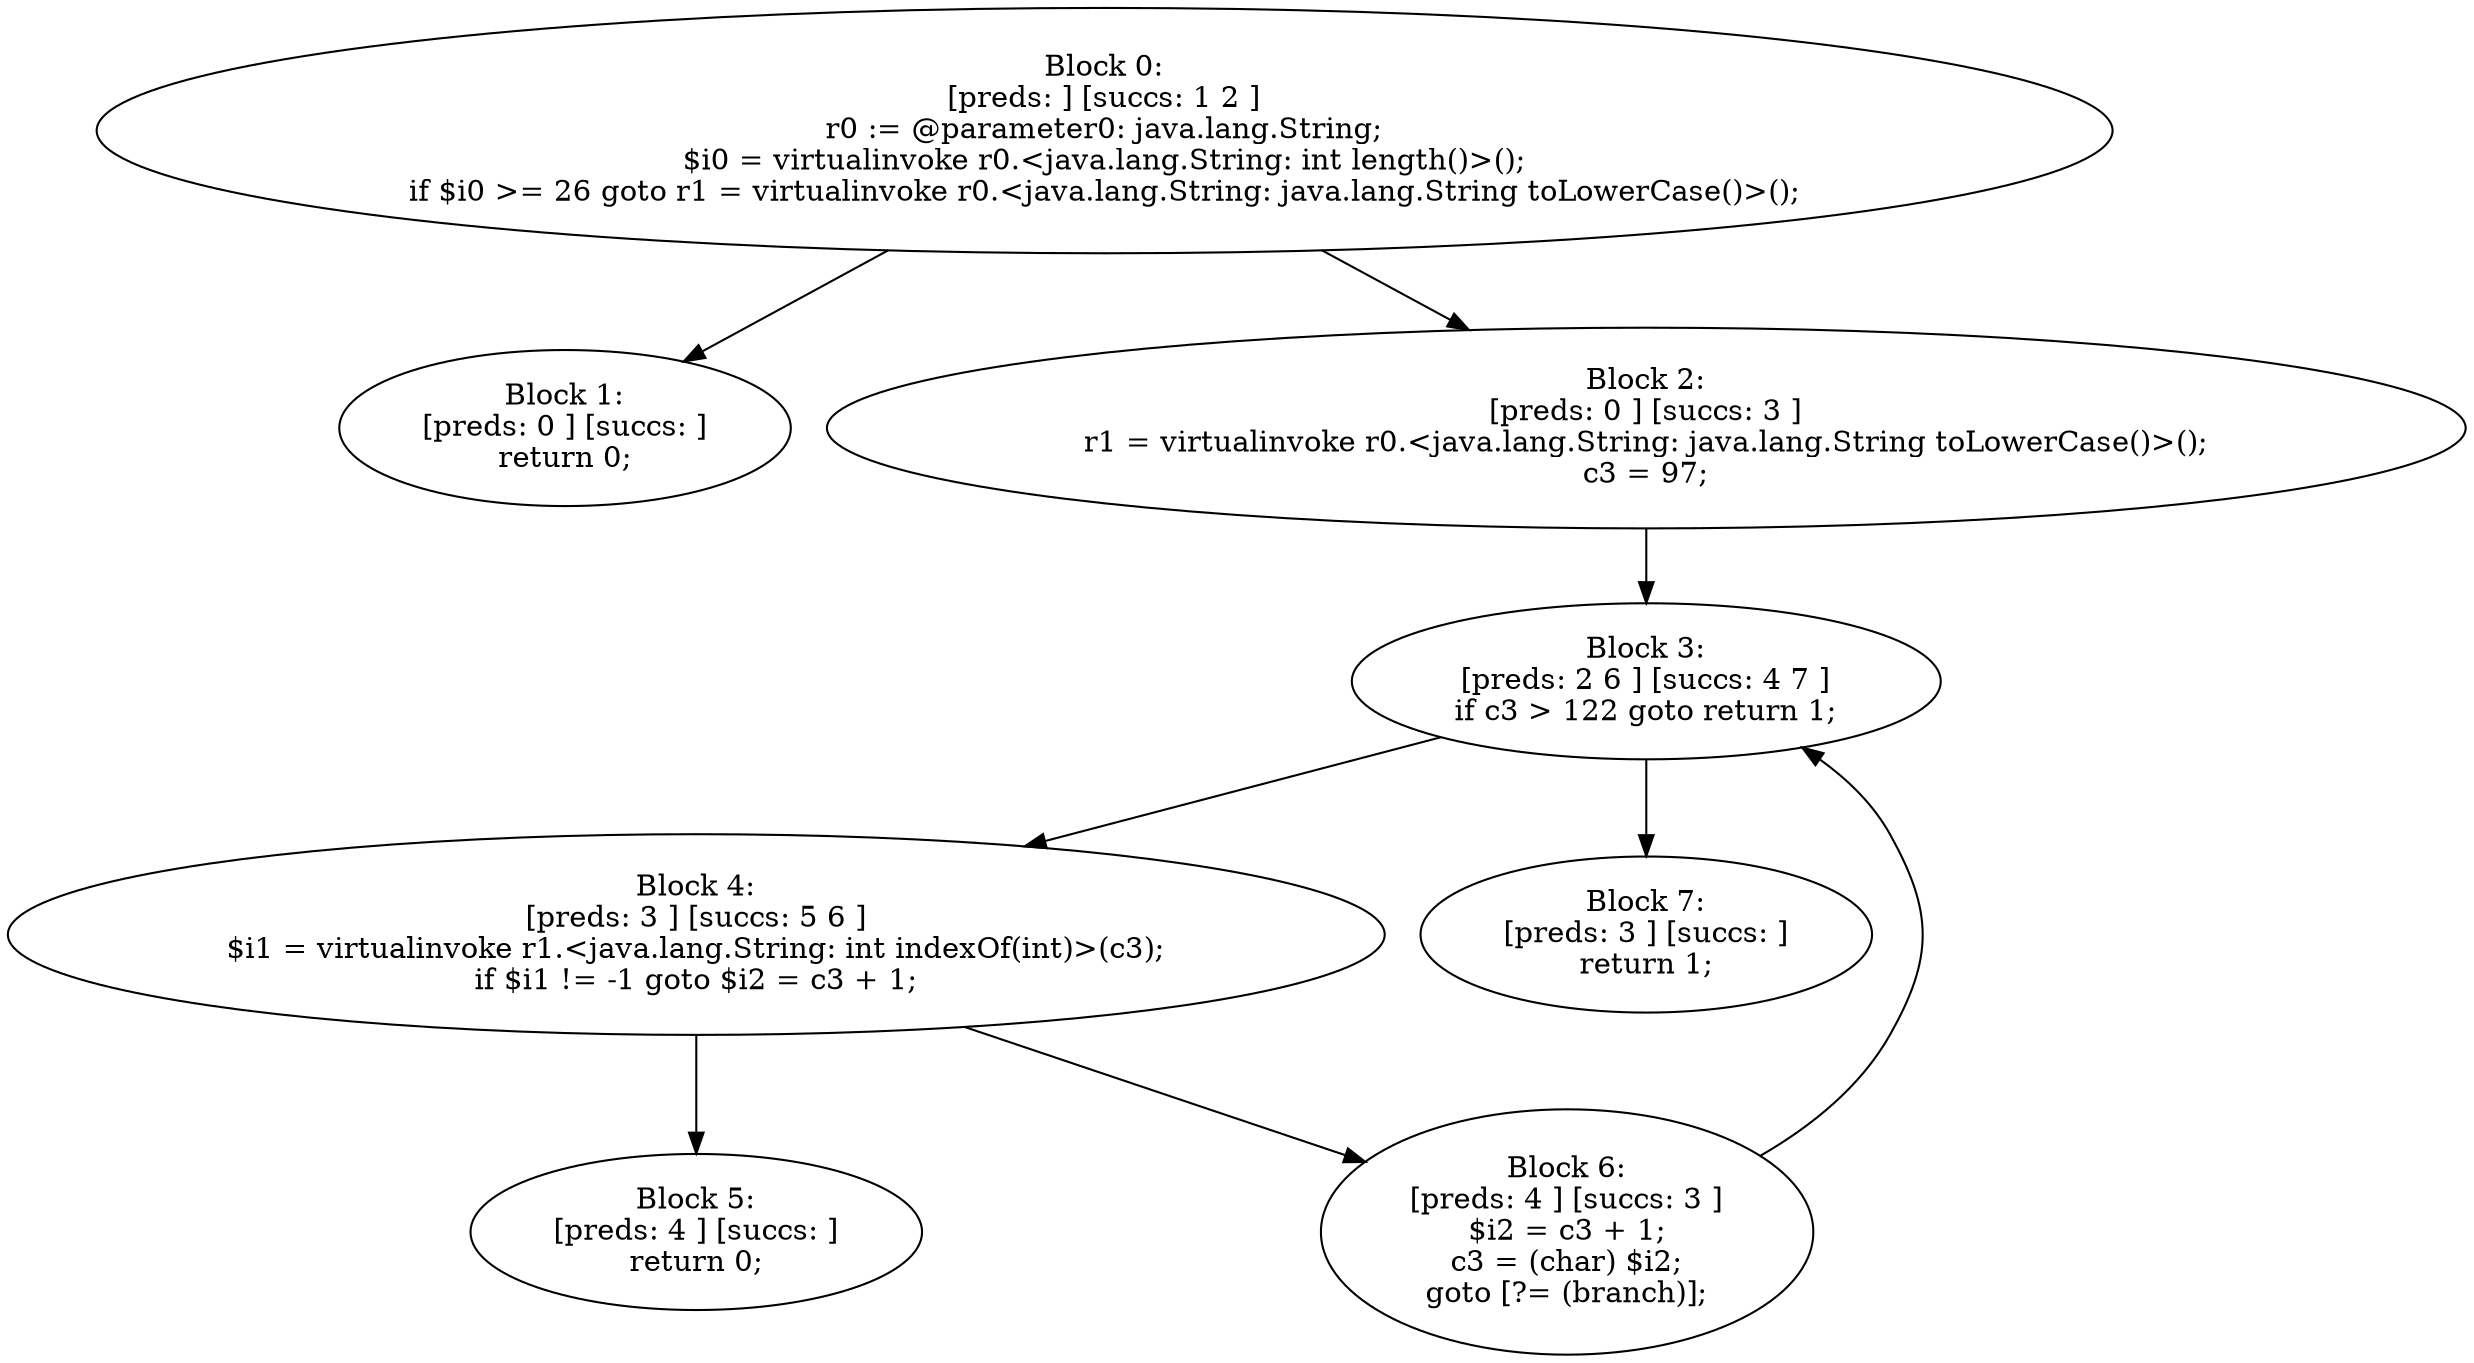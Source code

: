 digraph "unitGraph" {
    "Block 0:
[preds: ] [succs: 1 2 ]
r0 := @parameter0: java.lang.String;
$i0 = virtualinvoke r0.<java.lang.String: int length()>();
if $i0 >= 26 goto r1 = virtualinvoke r0.<java.lang.String: java.lang.String toLowerCase()>();
"
    "Block 1:
[preds: 0 ] [succs: ]
return 0;
"
    "Block 2:
[preds: 0 ] [succs: 3 ]
r1 = virtualinvoke r0.<java.lang.String: java.lang.String toLowerCase()>();
c3 = 97;
"
    "Block 3:
[preds: 2 6 ] [succs: 4 7 ]
if c3 > 122 goto return 1;
"
    "Block 4:
[preds: 3 ] [succs: 5 6 ]
$i1 = virtualinvoke r1.<java.lang.String: int indexOf(int)>(c3);
if $i1 != -1 goto $i2 = c3 + 1;
"
    "Block 5:
[preds: 4 ] [succs: ]
return 0;
"
    "Block 6:
[preds: 4 ] [succs: 3 ]
$i2 = c3 + 1;
c3 = (char) $i2;
goto [?= (branch)];
"
    "Block 7:
[preds: 3 ] [succs: ]
return 1;
"
    "Block 0:
[preds: ] [succs: 1 2 ]
r0 := @parameter0: java.lang.String;
$i0 = virtualinvoke r0.<java.lang.String: int length()>();
if $i0 >= 26 goto r1 = virtualinvoke r0.<java.lang.String: java.lang.String toLowerCase()>();
"->"Block 1:
[preds: 0 ] [succs: ]
return 0;
";
    "Block 0:
[preds: ] [succs: 1 2 ]
r0 := @parameter0: java.lang.String;
$i0 = virtualinvoke r0.<java.lang.String: int length()>();
if $i0 >= 26 goto r1 = virtualinvoke r0.<java.lang.String: java.lang.String toLowerCase()>();
"->"Block 2:
[preds: 0 ] [succs: 3 ]
r1 = virtualinvoke r0.<java.lang.String: java.lang.String toLowerCase()>();
c3 = 97;
";
    "Block 2:
[preds: 0 ] [succs: 3 ]
r1 = virtualinvoke r0.<java.lang.String: java.lang.String toLowerCase()>();
c3 = 97;
"->"Block 3:
[preds: 2 6 ] [succs: 4 7 ]
if c3 > 122 goto return 1;
";
    "Block 3:
[preds: 2 6 ] [succs: 4 7 ]
if c3 > 122 goto return 1;
"->"Block 4:
[preds: 3 ] [succs: 5 6 ]
$i1 = virtualinvoke r1.<java.lang.String: int indexOf(int)>(c3);
if $i1 != -1 goto $i2 = c3 + 1;
";
    "Block 3:
[preds: 2 6 ] [succs: 4 7 ]
if c3 > 122 goto return 1;
"->"Block 7:
[preds: 3 ] [succs: ]
return 1;
";
    "Block 4:
[preds: 3 ] [succs: 5 6 ]
$i1 = virtualinvoke r1.<java.lang.String: int indexOf(int)>(c3);
if $i1 != -1 goto $i2 = c3 + 1;
"->"Block 5:
[preds: 4 ] [succs: ]
return 0;
";
    "Block 4:
[preds: 3 ] [succs: 5 6 ]
$i1 = virtualinvoke r1.<java.lang.String: int indexOf(int)>(c3);
if $i1 != -1 goto $i2 = c3 + 1;
"->"Block 6:
[preds: 4 ] [succs: 3 ]
$i2 = c3 + 1;
c3 = (char) $i2;
goto [?= (branch)];
";
    "Block 6:
[preds: 4 ] [succs: 3 ]
$i2 = c3 + 1;
c3 = (char) $i2;
goto [?= (branch)];
"->"Block 3:
[preds: 2 6 ] [succs: 4 7 ]
if c3 > 122 goto return 1;
";
}
